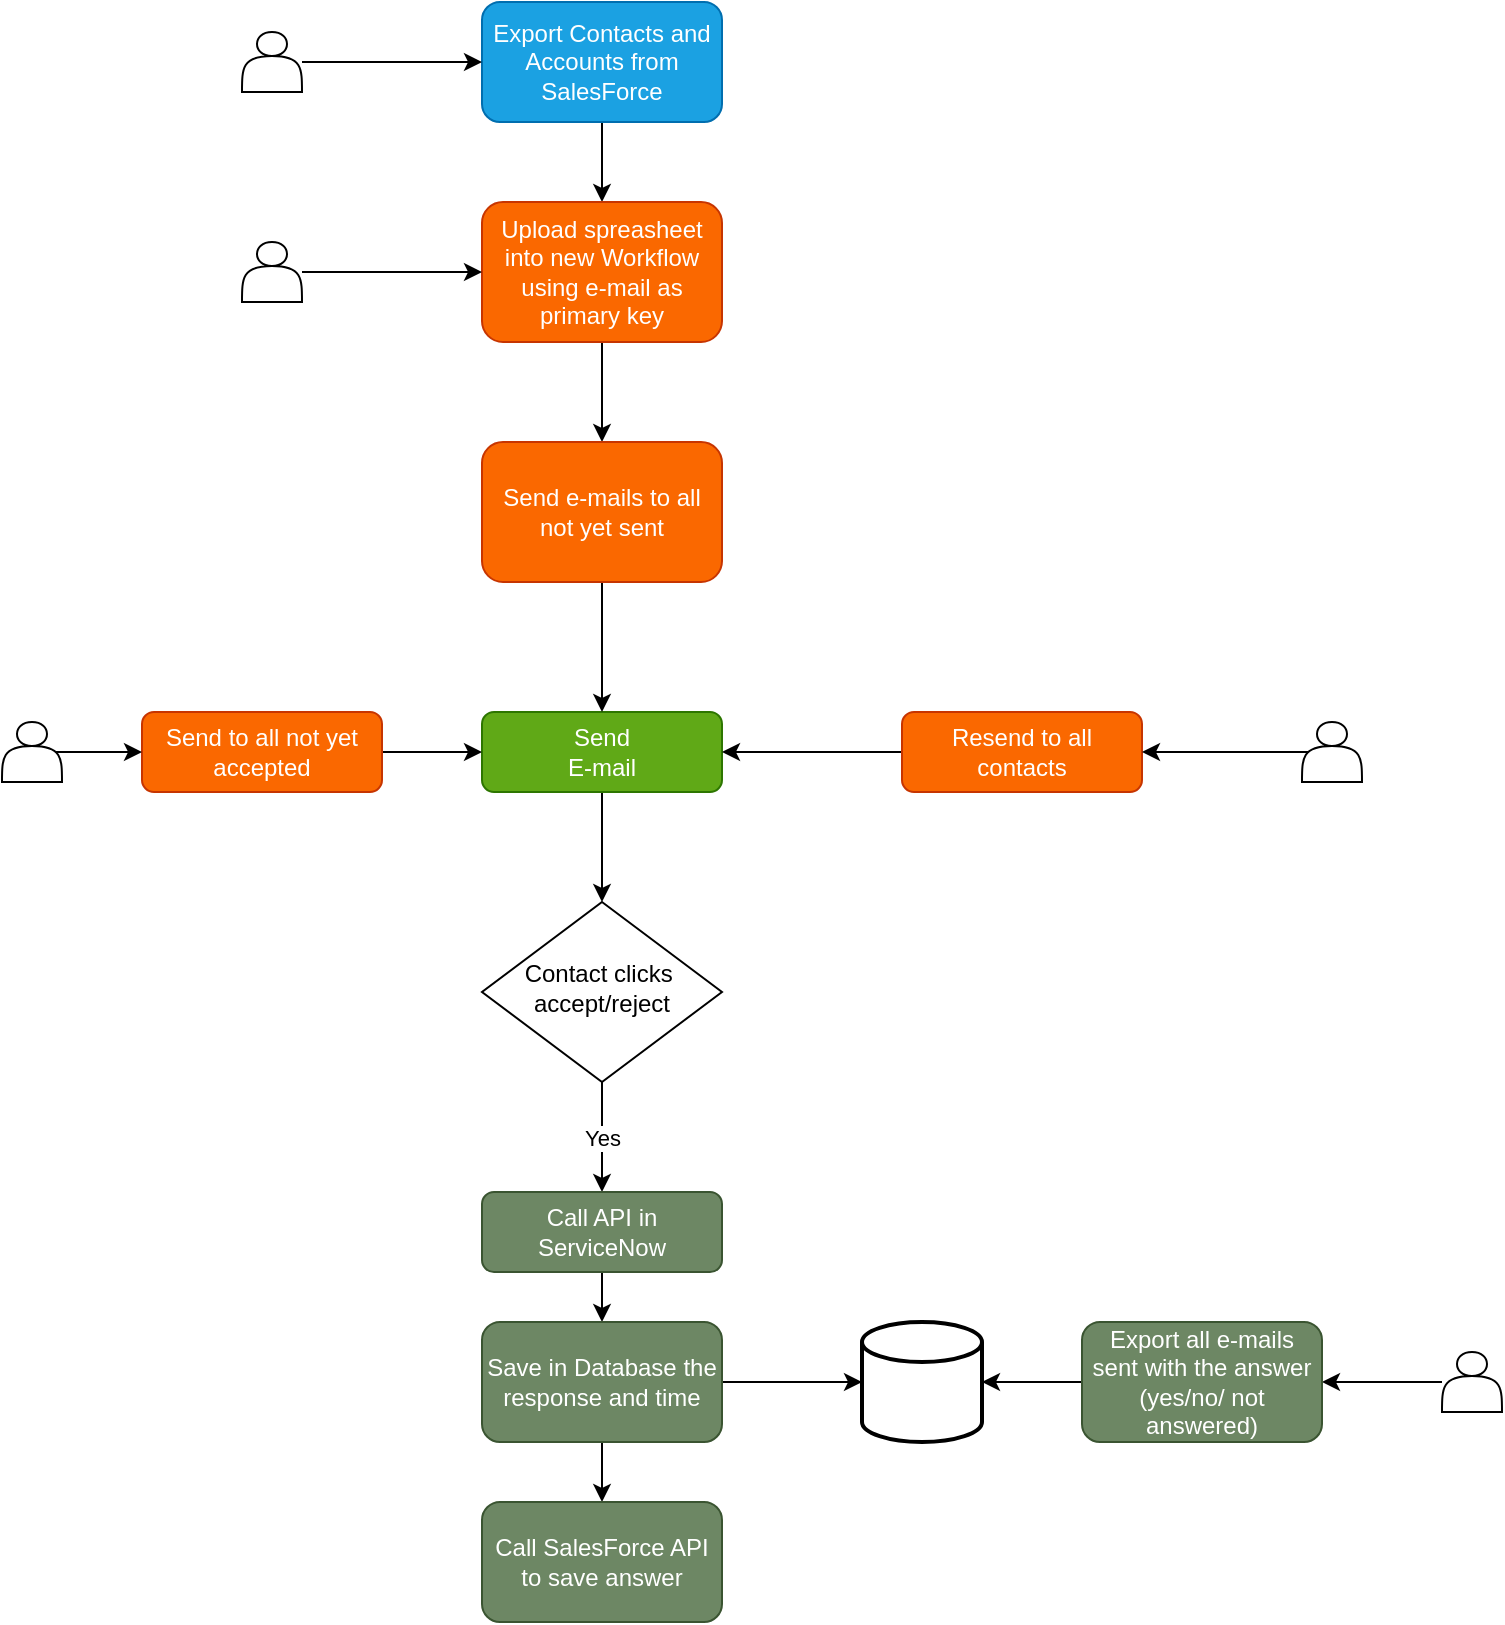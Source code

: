 <mxfile version="14.5.1" type="github">
  <diagram id="C5RBs43oDa-KdzZeNtuy" name="Page-1">
    <mxGraphModel dx="1209" dy="638" grid="1" gridSize="10" guides="1" tooltips="1" connect="1" arrows="1" fold="1" page="1" pageScale="1" pageWidth="827" pageHeight="1169" math="0" shadow="0">
      <root>
        <mxCell id="WIyWlLk6GJQsqaUBKTNV-0" />
        <mxCell id="WIyWlLk6GJQsqaUBKTNV-1" parent="WIyWlLk6GJQsqaUBKTNV-0" />
        <mxCell id="7eqDrlKUqZi-h1YKjJF8-14" style="edgeStyle=orthogonalEdgeStyle;rounded=0;orthogonalLoop=1;jettySize=auto;html=1;" edge="1" parent="WIyWlLk6GJQsqaUBKTNV-1" source="WIyWlLk6GJQsqaUBKTNV-3" target="7eqDrlKUqZi-h1YKjJF8-9">
          <mxGeometry relative="1" as="geometry" />
        </mxCell>
        <mxCell id="WIyWlLk6GJQsqaUBKTNV-3" value="Export Contacts and Accounts from SalesForce" style="rounded=1;whiteSpace=wrap;html=1;fontSize=12;glass=0;strokeWidth=1;shadow=0;fillColor=#1ba1e2;strokeColor=#006EAF;fontColor=#ffffff;" parent="WIyWlLk6GJQsqaUBKTNV-1" vertex="1">
          <mxGeometry x="274" y="60" width="120" height="60" as="geometry" />
        </mxCell>
        <mxCell id="7eqDrlKUqZi-h1YKjJF8-24" style="edgeStyle=orthogonalEdgeStyle;rounded=0;orthogonalLoop=1;jettySize=auto;html=1;" edge="1" parent="WIyWlLk6GJQsqaUBKTNV-1" source="7eqDrlKUqZi-h1YKjJF8-7" target="7eqDrlKUqZi-h1YKjJF8-26">
          <mxGeometry relative="1" as="geometry">
            <mxPoint x="334" y="520" as="targetPoint" />
          </mxGeometry>
        </mxCell>
        <mxCell id="7eqDrlKUqZi-h1YKjJF8-7" value="Send&lt;br&gt;E-mail" style="rounded=1;whiteSpace=wrap;html=1;fontSize=12;glass=0;strokeWidth=1;shadow=0;fillColor=#60a917;strokeColor=#2D7600;fontColor=#ffffff;" vertex="1" parent="WIyWlLk6GJQsqaUBKTNV-1">
          <mxGeometry x="274" y="415" width="120" height="40" as="geometry" />
        </mxCell>
        <mxCell id="7eqDrlKUqZi-h1YKjJF8-15" style="edgeStyle=orthogonalEdgeStyle;rounded=0;orthogonalLoop=1;jettySize=auto;html=1;" edge="1" parent="WIyWlLk6GJQsqaUBKTNV-1" source="7eqDrlKUqZi-h1YKjJF8-9" target="7eqDrlKUqZi-h1YKjJF8-10">
          <mxGeometry relative="1" as="geometry" />
        </mxCell>
        <mxCell id="7eqDrlKUqZi-h1YKjJF8-9" value="Upload spreasheet into new Workflow using e-mail as primary key" style="rounded=1;whiteSpace=wrap;html=1;fontSize=12;glass=0;strokeWidth=1;shadow=0;fillColor=#fa6800;strokeColor=#C73500;fontColor=#ffffff;" vertex="1" parent="WIyWlLk6GJQsqaUBKTNV-1">
          <mxGeometry x="274" y="160" width="120" height="70" as="geometry" />
        </mxCell>
        <mxCell id="7eqDrlKUqZi-h1YKjJF8-16" style="edgeStyle=orthogonalEdgeStyle;rounded=0;orthogonalLoop=1;jettySize=auto;html=1;entryX=0.5;entryY=0;entryDx=0;entryDy=0;" edge="1" parent="WIyWlLk6GJQsqaUBKTNV-1" source="7eqDrlKUqZi-h1YKjJF8-10" target="7eqDrlKUqZi-h1YKjJF8-7">
          <mxGeometry relative="1" as="geometry">
            <mxPoint x="334" y="380" as="targetPoint" />
          </mxGeometry>
        </mxCell>
        <mxCell id="7eqDrlKUqZi-h1YKjJF8-10" value="Send e-mails to all not yet sent" style="rounded=1;whiteSpace=wrap;html=1;fontSize=12;glass=0;strokeWidth=1;shadow=0;fillColor=#fa6800;strokeColor=#C73500;fontColor=#ffffff;" vertex="1" parent="WIyWlLk6GJQsqaUBKTNV-1">
          <mxGeometry x="274" y="280" width="120" height="70" as="geometry" />
        </mxCell>
        <mxCell id="7eqDrlKUqZi-h1YKjJF8-19" style="edgeStyle=orthogonalEdgeStyle;rounded=0;orthogonalLoop=1;jettySize=auto;html=1;entryX=0;entryY=0.5;entryDx=0;entryDy=0;" edge="1" parent="WIyWlLk6GJQsqaUBKTNV-1" source="7eqDrlKUqZi-h1YKjJF8-18" target="7eqDrlKUqZi-h1YKjJF8-7">
          <mxGeometry relative="1" as="geometry" />
        </mxCell>
        <mxCell id="7eqDrlKUqZi-h1YKjJF8-18" value="Send to all not yet accepted" style="rounded=1;whiteSpace=wrap;html=1;fontSize=12;glass=0;strokeWidth=1;shadow=0;fillColor=#fa6800;strokeColor=#C73500;fontColor=#ffffff;" vertex="1" parent="WIyWlLk6GJQsqaUBKTNV-1">
          <mxGeometry x="104" y="415" width="120" height="40" as="geometry" />
        </mxCell>
        <mxCell id="7eqDrlKUqZi-h1YKjJF8-22" style="edgeStyle=orthogonalEdgeStyle;rounded=0;orthogonalLoop=1;jettySize=auto;html=1;" edge="1" parent="WIyWlLk6GJQsqaUBKTNV-1" source="7eqDrlKUqZi-h1YKjJF8-21" target="7eqDrlKUqZi-h1YKjJF8-7">
          <mxGeometry relative="1" as="geometry" />
        </mxCell>
        <mxCell id="7eqDrlKUqZi-h1YKjJF8-21" value="Resend to all contacts" style="rounded=1;whiteSpace=wrap;html=1;fontSize=12;glass=0;strokeWidth=1;shadow=0;fillColor=#fa6800;strokeColor=#C73500;fontColor=#ffffff;" vertex="1" parent="WIyWlLk6GJQsqaUBKTNV-1">
          <mxGeometry x="484" y="415" width="120" height="40" as="geometry" />
        </mxCell>
        <mxCell id="7eqDrlKUqZi-h1YKjJF8-29" value="Yes" style="edgeStyle=orthogonalEdgeStyle;rounded=0;orthogonalLoop=1;jettySize=auto;html=1;" edge="1" parent="WIyWlLk6GJQsqaUBKTNV-1" source="7eqDrlKUqZi-h1YKjJF8-26" target="7eqDrlKUqZi-h1YKjJF8-28">
          <mxGeometry relative="1" as="geometry" />
        </mxCell>
        <mxCell id="7eqDrlKUqZi-h1YKjJF8-26" value="Contact clicks&amp;nbsp;&lt;br&gt;accept/reject" style="rhombus;whiteSpace=wrap;html=1;shadow=0;fontFamily=Helvetica;fontSize=12;align=center;strokeWidth=1;spacing=6;spacingTop=-4;" vertex="1" parent="WIyWlLk6GJQsqaUBKTNV-1">
          <mxGeometry x="274" y="510" width="120" height="90" as="geometry" />
        </mxCell>
        <mxCell id="7eqDrlKUqZi-h1YKjJF8-31" value="" style="edgeStyle=orthogonalEdgeStyle;rounded=0;orthogonalLoop=1;jettySize=auto;html=1;" edge="1" parent="WIyWlLk6GJQsqaUBKTNV-1" source="7eqDrlKUqZi-h1YKjJF8-28" target="7eqDrlKUqZi-h1YKjJF8-30">
          <mxGeometry relative="1" as="geometry" />
        </mxCell>
        <mxCell id="7eqDrlKUqZi-h1YKjJF8-28" value="Call API in ServiceNow" style="rounded=1;whiteSpace=wrap;html=1;fontSize=12;glass=0;strokeWidth=1;shadow=0;fillColor=#6d8764;strokeColor=#3A5431;fontColor=#ffffff;" vertex="1" parent="WIyWlLk6GJQsqaUBKTNV-1">
          <mxGeometry x="274" y="655" width="120" height="40" as="geometry" />
        </mxCell>
        <mxCell id="7eqDrlKUqZi-h1YKjJF8-46" value="" style="edgeStyle=orthogonalEdgeStyle;rounded=0;orthogonalLoop=1;jettySize=auto;html=1;" edge="1" parent="WIyWlLk6GJQsqaUBKTNV-1" source="7eqDrlKUqZi-h1YKjJF8-30" target="7eqDrlKUqZi-h1YKjJF8-45">
          <mxGeometry relative="1" as="geometry" />
        </mxCell>
        <mxCell id="7eqDrlKUqZi-h1YKjJF8-58" style="edgeStyle=orthogonalEdgeStyle;rounded=0;orthogonalLoop=1;jettySize=auto;html=1;" edge="1" parent="WIyWlLk6GJQsqaUBKTNV-1" source="7eqDrlKUqZi-h1YKjJF8-30" target="7eqDrlKUqZi-h1YKjJF8-57">
          <mxGeometry relative="1" as="geometry" />
        </mxCell>
        <mxCell id="7eqDrlKUqZi-h1YKjJF8-30" value="Save in Database the response and time" style="whiteSpace=wrap;html=1;rounded=1;shadow=0;strokeWidth=1;glass=0;fillColor=#6d8764;strokeColor=#3A5431;fontColor=#ffffff;" vertex="1" parent="WIyWlLk6GJQsqaUBKTNV-1">
          <mxGeometry x="274" y="720" width="120" height="60" as="geometry" />
        </mxCell>
        <mxCell id="7eqDrlKUqZi-h1YKjJF8-41" style="edgeStyle=orthogonalEdgeStyle;rounded=0;orthogonalLoop=1;jettySize=auto;html=1;exitX=0.9;exitY=0.5;exitDx=0;exitDy=0;exitPerimeter=0;" edge="1" parent="WIyWlLk6GJQsqaUBKTNV-1" source="7eqDrlKUqZi-h1YKjJF8-50" target="7eqDrlKUqZi-h1YKjJF8-18">
          <mxGeometry relative="1" as="geometry">
            <mxPoint x="4" y="435" as="sourcePoint" />
          </mxGeometry>
        </mxCell>
        <mxCell id="7eqDrlKUqZi-h1YKjJF8-43" style="edgeStyle=orthogonalEdgeStyle;rounded=0;orthogonalLoop=1;jettySize=auto;html=1;entryX=1;entryY=0.5;entryDx=0;entryDy=0;exitX=0.1;exitY=0.5;exitDx=0;exitDy=0;exitPerimeter=0;" edge="1" parent="WIyWlLk6GJQsqaUBKTNV-1" source="7eqDrlKUqZi-h1YKjJF8-51" target="7eqDrlKUqZi-h1YKjJF8-21">
          <mxGeometry relative="1" as="geometry">
            <mxPoint x="664" y="435" as="sourcePoint" />
          </mxGeometry>
        </mxCell>
        <mxCell id="7eqDrlKUqZi-h1YKjJF8-45" value="Call SalesForce API to save answer" style="whiteSpace=wrap;html=1;rounded=1;shadow=0;fontColor=#ffffff;strokeColor=#3A5431;strokeWidth=1;fillColor=#6d8764;glass=0;" vertex="1" parent="WIyWlLk6GJQsqaUBKTNV-1">
          <mxGeometry x="274" y="810" width="120" height="60" as="geometry" />
        </mxCell>
        <mxCell id="7eqDrlKUqZi-h1YKjJF8-61" style="edgeStyle=orthogonalEdgeStyle;rounded=0;orthogonalLoop=1;jettySize=auto;html=1;" edge="1" parent="WIyWlLk6GJQsqaUBKTNV-1" source="7eqDrlKUqZi-h1YKjJF8-47" target="7eqDrlKUqZi-h1YKjJF8-59">
          <mxGeometry relative="1" as="geometry" />
        </mxCell>
        <mxCell id="7eqDrlKUqZi-h1YKjJF8-47" value="" style="shape=actor;whiteSpace=wrap;html=1;" vertex="1" parent="WIyWlLk6GJQsqaUBKTNV-1">
          <mxGeometry x="754" y="735" width="30" height="30" as="geometry" />
        </mxCell>
        <mxCell id="7eqDrlKUqZi-h1YKjJF8-53" style="edgeStyle=orthogonalEdgeStyle;rounded=0;orthogonalLoop=1;jettySize=auto;html=1;" edge="1" parent="WIyWlLk6GJQsqaUBKTNV-1" source="7eqDrlKUqZi-h1YKjJF8-48" target="WIyWlLk6GJQsqaUBKTNV-3">
          <mxGeometry relative="1" as="geometry" />
        </mxCell>
        <mxCell id="7eqDrlKUqZi-h1YKjJF8-48" value="" style="shape=actor;whiteSpace=wrap;html=1;" vertex="1" parent="WIyWlLk6GJQsqaUBKTNV-1">
          <mxGeometry x="154" y="75" width="30" height="30" as="geometry" />
        </mxCell>
        <mxCell id="7eqDrlKUqZi-h1YKjJF8-55" style="edgeStyle=orthogonalEdgeStyle;rounded=0;orthogonalLoop=1;jettySize=auto;html=1;" edge="1" parent="WIyWlLk6GJQsqaUBKTNV-1" source="7eqDrlKUqZi-h1YKjJF8-49" target="7eqDrlKUqZi-h1YKjJF8-9">
          <mxGeometry relative="1" as="geometry" />
        </mxCell>
        <mxCell id="7eqDrlKUqZi-h1YKjJF8-49" value="" style="shape=actor;whiteSpace=wrap;html=1;" vertex="1" parent="WIyWlLk6GJQsqaUBKTNV-1">
          <mxGeometry x="154" y="180" width="30" height="30" as="geometry" />
        </mxCell>
        <mxCell id="7eqDrlKUqZi-h1YKjJF8-50" value="" style="shape=actor;whiteSpace=wrap;html=1;" vertex="1" parent="WIyWlLk6GJQsqaUBKTNV-1">
          <mxGeometry x="34" y="420" width="30" height="30" as="geometry" />
        </mxCell>
        <mxCell id="7eqDrlKUqZi-h1YKjJF8-51" value="" style="shape=actor;whiteSpace=wrap;html=1;" vertex="1" parent="WIyWlLk6GJQsqaUBKTNV-1">
          <mxGeometry x="684" y="420" width="30" height="30" as="geometry" />
        </mxCell>
        <mxCell id="7eqDrlKUqZi-h1YKjJF8-57" value="" style="strokeWidth=2;html=1;shape=mxgraph.flowchart.database;whiteSpace=wrap;" vertex="1" parent="WIyWlLk6GJQsqaUBKTNV-1">
          <mxGeometry x="464" y="720" width="60" height="60" as="geometry" />
        </mxCell>
        <mxCell id="7eqDrlKUqZi-h1YKjJF8-60" style="edgeStyle=orthogonalEdgeStyle;rounded=0;orthogonalLoop=1;jettySize=auto;html=1;entryX=1;entryY=0.5;entryDx=0;entryDy=0;entryPerimeter=0;" edge="1" parent="WIyWlLk6GJQsqaUBKTNV-1" source="7eqDrlKUqZi-h1YKjJF8-59" target="7eqDrlKUqZi-h1YKjJF8-57">
          <mxGeometry relative="1" as="geometry" />
        </mxCell>
        <mxCell id="7eqDrlKUqZi-h1YKjJF8-59" value="Export all e-mails sent with the answer&lt;br&gt;(yes/no/ not answered)" style="whiteSpace=wrap;html=1;rounded=1;shadow=0;strokeWidth=1;glass=0;fillColor=#6d8764;strokeColor=#3A5431;fontColor=#ffffff;" vertex="1" parent="WIyWlLk6GJQsqaUBKTNV-1">
          <mxGeometry x="574" y="720" width="120" height="60" as="geometry" />
        </mxCell>
      </root>
    </mxGraphModel>
  </diagram>
</mxfile>
